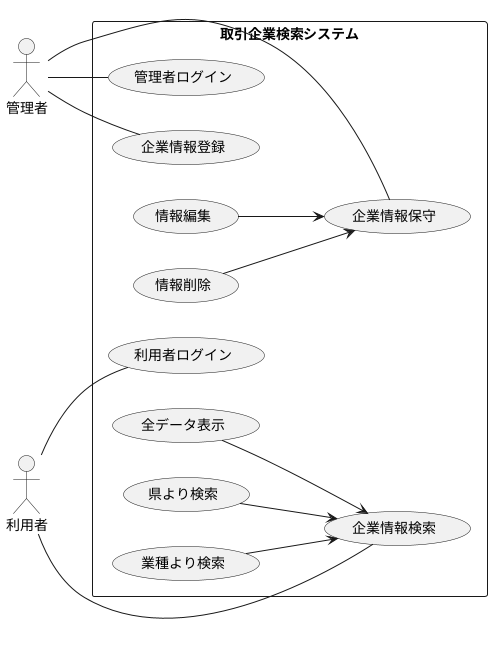 @startuml 企業検索システム
left to right direction
actor 管理者
actor 利用者
rectangle 取引企業検索システム{
    usecase 管理者ログイン
    usecase 企業情報登録
    usecase 企業情報保守
    usecase 情報編集
    usecase 情報削除
    usecase 利用者ログイン
    usecase 企業情報検索
    usecase 全データ表示
    usecase 県より検索
    usecase 業種より検索


}
利用者--利用者ログイン
利用者--企業情報検索
管理者--管理者ログイン
管理者--企業情報登録
管理者--企業情報保守
情報編集-->企業情報保守
情報削除-->企業情報保守
全データ表示-->企業情報検索
県より検索-->企業情報検索
業種より検索-->企業情報検索